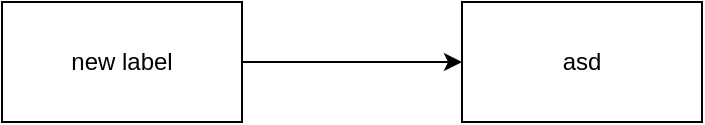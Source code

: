 <mxfile version="@DRAWIO-VERSION@" type="github" pages="2">
  <diagram id="VbGbUipla008CxeSZOJQ" name="Page-1">
    <mxGraphModel dx="786" dy="342" grid="1" gridSize="10" guides="1" tooltips="1" connect="1" arrows="1" fold="1" page="1" pageScale="1" pageWidth="850" pageHeight="1100" math="1" shadow="0">
      <root>
        <mxCell id="0"/>
        <mxCell id="1" parent="0"/>
        <mxCell id="J5J7sOBJN_SNSv-nKwRe-2" value="" style="edgeStyle=orthogonalEdgeStyle;rounded=0;orthogonalLoop=1;jettySize=auto;html=1;" parent="1" source="PxQ6kvhh4_ctL7AA62js-1" target="J5J7sOBJN_SNSv-nKwRe-1" edge="1">
          <mxGeometry relative="1" as="geometry"/>
        </mxCell>
        <mxCell id="PxQ6kvhh4_ctL7AA62js-1" value="new label" style="rounded=0;whiteSpace=wrap;html=1;" parent="1" vertex="1">
          <mxGeometry x="20" y="20" width="120" height="60" as="geometry"/>
        </mxCell>
        <mxCell id="J5J7sOBJN_SNSv-nKwRe-1" value="asd" style="rounded=0;whiteSpace=wrap;html=1;" parent="1" vertex="1">
          <mxGeometry x="250" y="20" width="120" height="60" as="geometry"/>
        </mxCell>
      </root>
    </mxGraphModel>
  </diagram>
  <diagram id="UXm3N8zAdDeakjRFu-a9" name="Page-2">
    <mxGraphModel dx="1209" dy="1285" grid="1" gridSize="10" guides="1" tooltips="1" connect="1" arrows="1" fold="1" page="1" pageScale="1" pageWidth="850" pageHeight="1100" math="0" shadow="0">
      <root>
        <mxCell id="14_Mb_wE_xqcZyIOXb95-0"/>
        <mxCell id="14_Mb_wE_xqcZyIOXb95-1" parent="14_Mb_wE_xqcZyIOXb95-0"/>
        <mxCell id="14_Mb_wE_xqcZyIOXb95-2" value="" style="edgeStyle=orthogonalEdgeStyle;rounded=0;orthogonalLoop=1;jettySize=auto;html=1;fillColor=#fff2cc;strokeColor=#d6b656;" parent="14_Mb_wE_xqcZyIOXb95-1" source="14_Mb_wE_xqcZyIOXb95-3" target="14_Mb_wE_xqcZyIOXb95-4" edge="1">
          <mxGeometry relative="1" as="geometry"/>
        </mxCell>
        <mxCell id="14_Mb_wE_xqcZyIOXb95-3" value="new label" style="rounded=0;whiteSpace=wrap;html=1;fillColor=#fff2cc;strokeColor=#d6b656;" parent="14_Mb_wE_xqcZyIOXb95-1" vertex="1">
          <mxGeometry x="20" y="20" width="120" height="60" as="geometry"/>
        </mxCell>
        <mxCell id="14_Mb_wE_xqcZyIOXb95-4" value="test" style="rounded=0;whiteSpace=wrap;html=1;fillColor=#fff2cc;strokeColor=#d6b656;" parent="14_Mb_wE_xqcZyIOXb95-1" vertex="1">
          <mxGeometry x="220" y="20" width="120" height="60" as="geometry"/>
        </mxCell>
      </root>
    </mxGraphModel>
  </diagram>
</mxfile>
